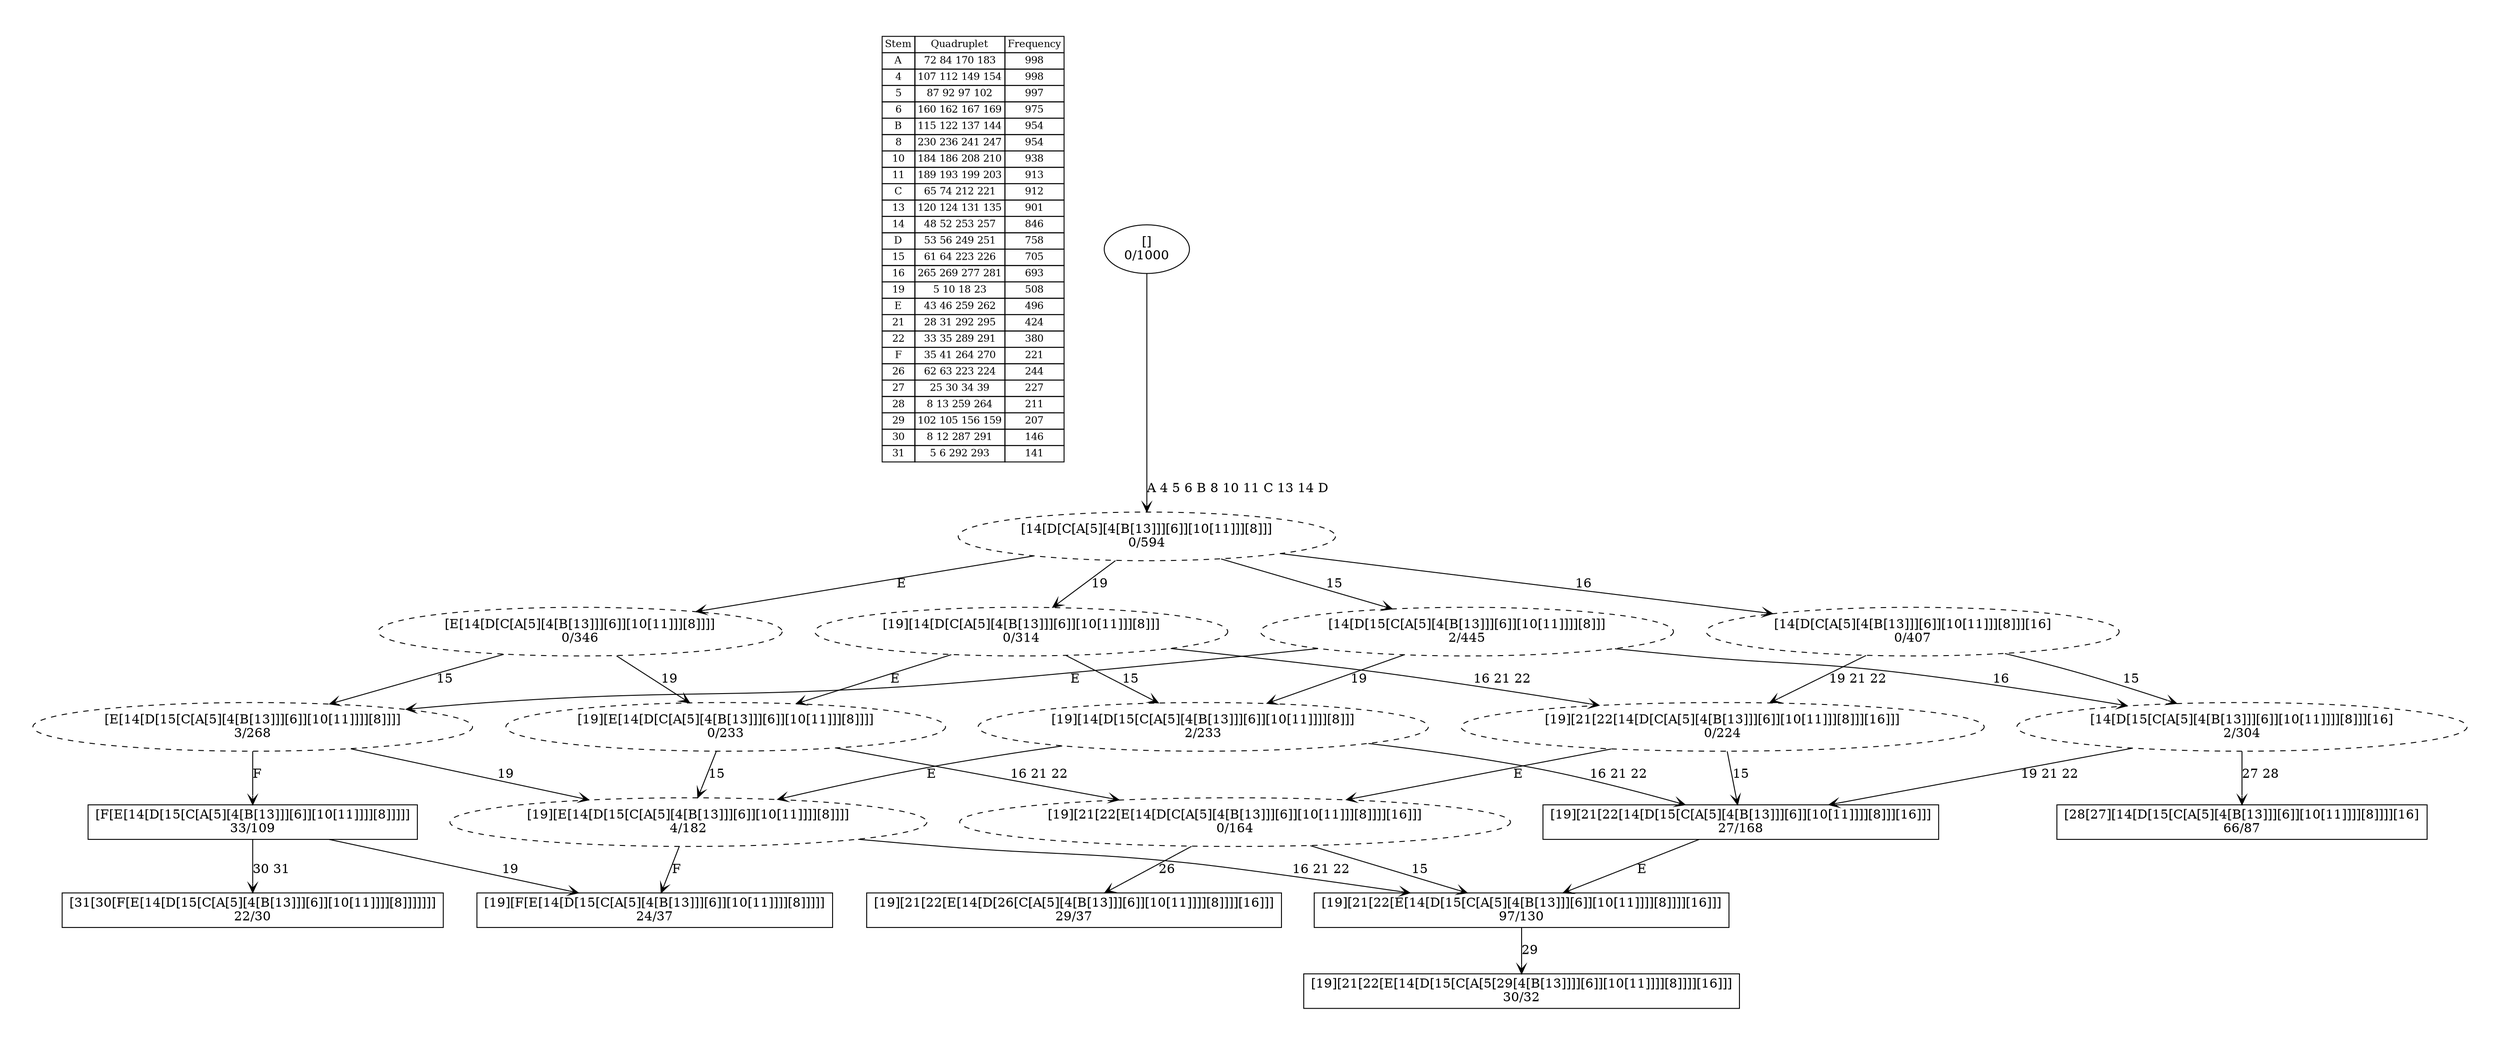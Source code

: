 digraph G {
	pad = 0.5;
	nodesep = 0.5;
"legend" [label = < <table border="0" cellborder="1" cellspacing="0"><tr><td>Stem</td><td>Quadruplet</td><td>Frequency</td></tr>
<tr><td>A</td><td>72 84 170 183</td><td>998</td></tr>
<tr><td>4</td><td>107 112 149 154</td><td>998</td></tr>
<tr><td>5</td><td>87 92 97 102</td><td>997</td></tr>
<tr><td>6</td><td>160 162 167 169</td><td>975</td></tr>
<tr><td>B</td><td>115 122 137 144</td><td>954</td></tr>
<tr><td>8</td><td>230 236 241 247</td><td>954</td></tr>
<tr><td>10</td><td>184 186 208 210</td><td>938</td></tr>
<tr><td>11</td><td>189 193 199 203</td><td>913</td></tr>
<tr><td>C</td><td>65 74 212 221</td><td>912</td></tr>
<tr><td>13</td><td>120 124 131 135</td><td>901</td></tr>
<tr><td>14</td><td>48 52 253 257</td><td>846</td></tr>
<tr><td>D</td><td>53 56 249 251</td><td>758</td></tr>
<tr><td>15</td><td>61 64 223 226</td><td>705</td></tr>
<tr><td>16</td><td>265 269 277 281</td><td>693</td></tr>
<tr><td>19</td><td>5 10 18 23</td><td>508</td></tr>
<tr><td>E</td><td>43 46 259 262</td><td>496</td></tr>
<tr><td>21</td><td>28 31 292 295</td><td>424</td></tr>
<tr><td>22</td><td>33 35 289 291</td><td>380</td></tr>
<tr><td>F</td><td>35 41 264 270</td><td>221</td></tr>
<tr><td>26</td><td>62 63 223 224</td><td>244</td></tr>
<tr><td>27</td><td>25 30 34 39</td><td>227</td></tr>
<tr><td>28</td><td>8 13 259 264</td><td>211</td></tr>
<tr><td>29</td><td>102 105 156 159</td><td>207</td></tr>
<tr><td>30</td><td>8 12 287 291</td><td>146</td></tr>
<tr><td>31</td><td>5 6 292 293</td><td>141</td></tr>
</table>>, shape = plaintext, fontsize=11];
"A 4 5 6 B 8 10 11 C 13 14 D 15 16 19 E 21 22 " [shape = box];
"A 4 5 6 B 8 10 11 C 13 14 D 15 16 27 28 " [shape = box];
"A 4 5 6 B 8 10 11 C 13 14 D 15 E F " [shape = box];
"A 4 5 6 B 8 10 11 C 13 14 D 15 16 19 E 21 22 29 " [shape = box];
"A 4 5 6 B 8 10 11 C 13 14 D 16 19 E 21 22 26 " [shape = box];
"A 4 5 6 B 8 10 11 C 13 14 D 15 16 19 21 22 " [shape = box];
"A 4 5 6 B 8 10 11 C 13 14 D 15 19 E F " [shape = box];
"A 4 5 6 B 8 10 11 C 13 14 D 15 E F 30 31 " [shape = box];
"A 4 5 6 B 8 10 11 C 13 14 D 15 16 " [style = dashed];
"A 4 5 6 B 8 10 11 C 13 14 D 15 E " [style = dashed];
"A 4 5 6 B 8 10 11 C 13 14 D 16 19 E 21 22 " [style = dashed];
"A 4 5 6 B 8 10 11 C 13 14 D 15 19 E " [style = dashed];
"A 4 5 6 B 8 10 11 C 13 14 D 15 " [style = dashed];
"A 4 5 6 B 8 10 11 C 13 14 D 16 " [style = dashed];
"A 4 5 6 B 8 10 11 C 13 14 D E " [style = dashed];
"A 4 5 6 B 8 10 11 C 13 14 D 16 19 21 22 " [style = dashed];
"A 4 5 6 B 8 10 11 C 13 14 D 19 E " [style = dashed];
"A 4 5 6 B 8 10 11 C 13 14 D 15 19 " [style = dashed];
"A 4 5 6 B 8 10 11 C 13 14 D " [style = dashed];
"A 4 5 6 B 8 10 11 C 13 14 D 19 " [style = dashed];
"A 4 5 6 B 8 10 11 C 13 14 D 15 16 19 E 21 22 " [label = "[19][21[22[E[14[D[15[C[A[5][4[B[13]]][6]][10[11]]]][8]]]][16]]]\n97/130"];
"A 4 5 6 B 8 10 11 C 13 14 D 15 16 27 28 " [label = "[28[27][14[D[15[C[A[5][4[B[13]]][6]][10[11]]]][8]]]][16]\n66/87"];
"A 4 5 6 B 8 10 11 C 13 14 D 15 E F " [label = "[F[E[14[D[15[C[A[5][4[B[13]]][6]][10[11]]]][8]]]]]\n33/109"];
"A 4 5 6 B 8 10 11 C 13 14 D 15 16 19 E 21 22 29 " [label = "[19][21[22[E[14[D[15[C[A[5[29[4[B[13]]]][6]][10[11]]]][8]]]][16]]]\n30/32"];
"A 4 5 6 B 8 10 11 C 13 14 D 16 19 E 21 22 26 " [label = "[19][21[22[E[14[D[26[C[A[5][4[B[13]]][6]][10[11]]]][8]]]][16]]]\n29/37"];
"A 4 5 6 B 8 10 11 C 13 14 D 15 16 19 21 22 " [label = "[19][21[22[14[D[15[C[A[5][4[B[13]]][6]][10[11]]]][8]]][16]]]\n27/168"];
"A 4 5 6 B 8 10 11 C 13 14 D 15 19 E F " [label = "[19][F[E[14[D[15[C[A[5][4[B[13]]][6]][10[11]]]][8]]]]]\n24/37"];
"A 4 5 6 B 8 10 11 C 13 14 D 15 E F 30 31 " [label = "[31[30[F[E[14[D[15[C[A[5][4[B[13]]][6]][10[11]]]][8]]]]]]]\n22/30"];
"A 4 5 6 B 8 10 11 C 13 14 D 15 16 " [label = "[14[D[15[C[A[5][4[B[13]]][6]][10[11]]]][8]]][16]\n2/304"];
"A 4 5 6 B 8 10 11 C 13 14 D 15 E " [label = "[E[14[D[15[C[A[5][4[B[13]]][6]][10[11]]]][8]]]]\n3/268"];
"A 4 5 6 B 8 10 11 C 13 14 D 16 19 E 21 22 " [label = "[19][21[22[E[14[D[C[A[5][4[B[13]]][6]][10[11]]][8]]]][16]]]\n0/164"];
"A 4 5 6 B 8 10 11 C 13 14 D 15 19 E " [label = "[19][E[14[D[15[C[A[5][4[B[13]]][6]][10[11]]]][8]]]]\n4/182"];
"A 4 5 6 B 8 10 11 C 13 14 D 15 " [label = "[14[D[15[C[A[5][4[B[13]]][6]][10[11]]]][8]]]\n2/445"];
"A 4 5 6 B 8 10 11 C 13 14 D 16 " [label = "[14[D[C[A[5][4[B[13]]][6]][10[11]]][8]]][16]\n0/407"];
"A 4 5 6 B 8 10 11 C 13 14 D E " [label = "[E[14[D[C[A[5][4[B[13]]][6]][10[11]]][8]]]]\n0/346"];
"A 4 5 6 B 8 10 11 C 13 14 D 16 19 21 22 " [label = "[19][21[22[14[D[C[A[5][4[B[13]]][6]][10[11]]][8]]][16]]]\n0/224"];
"A 4 5 6 B 8 10 11 C 13 14 D 19 E " [label = "[19][E[14[D[C[A[5][4[B[13]]][6]][10[11]]][8]]]]\n0/233"];
"A 4 5 6 B 8 10 11 C 13 14 D 15 19 " [label = "[19][14[D[15[C[A[5][4[B[13]]][6]][10[11]]]][8]]]\n2/233"];
"A 4 5 6 B 8 10 11 C 13 14 D " [label = "[14[D[C[A[5][4[B[13]]][6]][10[11]]][8]]]\n0/594"];
"A 4 5 6 B 8 10 11 C 13 14 D 19 " [label = "[19][14[D[C[A[5][4[B[13]]][6]][10[11]]][8]]]\n0/314"];
"" [label = "[]\n0/1000"];
"A 4 5 6 B 8 10 11 C 13 14 D 15 16 19 E 21 22 " -> "A 4 5 6 B 8 10 11 C 13 14 D 15 16 19 E 21 22 29 " [label = "29 ", arrowhead = vee];
"A 4 5 6 B 8 10 11 C 13 14 D 15 E F " -> "A 4 5 6 B 8 10 11 C 13 14 D 15 19 E F " [label = "19 ", arrowhead = vee];
"A 4 5 6 B 8 10 11 C 13 14 D 15 E F " -> "A 4 5 6 B 8 10 11 C 13 14 D 15 E F 30 31 " [label = "30 31 ", arrowhead = vee];
"A 4 5 6 B 8 10 11 C 13 14 D 15 16 19 21 22 " -> "A 4 5 6 B 8 10 11 C 13 14 D 15 16 19 E 21 22 " [label = "E ", arrowhead = vee];
"A 4 5 6 B 8 10 11 C 13 14 D 15 16 " -> "A 4 5 6 B 8 10 11 C 13 14 D 15 16 27 28 " [label = "27 28 ", arrowhead = vee];
"A 4 5 6 B 8 10 11 C 13 14 D 15 16 " -> "A 4 5 6 B 8 10 11 C 13 14 D 15 16 19 21 22 " [label = "19 21 22 ", arrowhead = vee];
"A 4 5 6 B 8 10 11 C 13 14 D 15 E " -> "A 4 5 6 B 8 10 11 C 13 14 D 15 E F " [label = "F ", arrowhead = vee];
"A 4 5 6 B 8 10 11 C 13 14 D 15 E " -> "A 4 5 6 B 8 10 11 C 13 14 D 15 19 E " [label = "19 ", arrowhead = vee];
"A 4 5 6 B 8 10 11 C 13 14 D 16 19 E 21 22 " -> "A 4 5 6 B 8 10 11 C 13 14 D 15 16 19 E 21 22 " [label = "15 ", arrowhead = vee];
"A 4 5 6 B 8 10 11 C 13 14 D 16 19 E 21 22 " -> "A 4 5 6 B 8 10 11 C 13 14 D 16 19 E 21 22 26 " [label = "26 ", arrowhead = vee];
"A 4 5 6 B 8 10 11 C 13 14 D 15 19 E " -> "A 4 5 6 B 8 10 11 C 13 14 D 15 16 19 E 21 22 " [label = "16 21 22 ", arrowhead = vee];
"A 4 5 6 B 8 10 11 C 13 14 D 15 19 E " -> "A 4 5 6 B 8 10 11 C 13 14 D 15 19 E F " [label = "F ", arrowhead = vee];
"A 4 5 6 B 8 10 11 C 13 14 D 15 " -> "A 4 5 6 B 8 10 11 C 13 14 D 15 16 " [label = "16 ", arrowhead = vee];
"A 4 5 6 B 8 10 11 C 13 14 D 15 " -> "A 4 5 6 B 8 10 11 C 13 14 D 15 E " [label = "E ", arrowhead = vee];
"A 4 5 6 B 8 10 11 C 13 14 D 15 " -> "A 4 5 6 B 8 10 11 C 13 14 D 15 19 " [label = "19 ", arrowhead = vee];
"A 4 5 6 B 8 10 11 C 13 14 D 16 " -> "A 4 5 6 B 8 10 11 C 13 14 D 15 16 " [label = "15 ", arrowhead = vee];
"A 4 5 6 B 8 10 11 C 13 14 D 16 " -> "A 4 5 6 B 8 10 11 C 13 14 D 16 19 21 22 " [label = "19 21 22 ", arrowhead = vee];
"A 4 5 6 B 8 10 11 C 13 14 D E " -> "A 4 5 6 B 8 10 11 C 13 14 D 15 E " [label = "15 ", arrowhead = vee];
"A 4 5 6 B 8 10 11 C 13 14 D E " -> "A 4 5 6 B 8 10 11 C 13 14 D 19 E " [label = "19 ", arrowhead = vee];
"A 4 5 6 B 8 10 11 C 13 14 D 16 19 21 22 " -> "A 4 5 6 B 8 10 11 C 13 14 D 15 16 19 21 22 " [label = "15 ", arrowhead = vee];
"A 4 5 6 B 8 10 11 C 13 14 D 16 19 21 22 " -> "A 4 5 6 B 8 10 11 C 13 14 D 16 19 E 21 22 " [label = "E ", arrowhead = vee];
"A 4 5 6 B 8 10 11 C 13 14 D 19 E " -> "A 4 5 6 B 8 10 11 C 13 14 D 16 19 E 21 22 " [label = "16 21 22 ", arrowhead = vee];
"A 4 5 6 B 8 10 11 C 13 14 D 19 E " -> "A 4 5 6 B 8 10 11 C 13 14 D 15 19 E " [label = "15 ", arrowhead = vee];
"A 4 5 6 B 8 10 11 C 13 14 D 15 19 " -> "A 4 5 6 B 8 10 11 C 13 14 D 15 16 19 21 22 " [label = "16 21 22 ", arrowhead = vee];
"A 4 5 6 B 8 10 11 C 13 14 D 15 19 " -> "A 4 5 6 B 8 10 11 C 13 14 D 15 19 E " [label = "E ", arrowhead = vee];
"A 4 5 6 B 8 10 11 C 13 14 D " -> "A 4 5 6 B 8 10 11 C 13 14 D E " [label = "E ", arrowhead = vee];
"A 4 5 6 B 8 10 11 C 13 14 D " -> "A 4 5 6 B 8 10 11 C 13 14 D 19 " [label = "19 ", arrowhead = vee];
"A 4 5 6 B 8 10 11 C 13 14 D " -> "A 4 5 6 B 8 10 11 C 13 14 D 15 " [label = "15 ", arrowhead = vee];
"A 4 5 6 B 8 10 11 C 13 14 D " -> "A 4 5 6 B 8 10 11 C 13 14 D 16 " [label = "16 ", arrowhead = vee];
"A 4 5 6 B 8 10 11 C 13 14 D 19 " -> "A 4 5 6 B 8 10 11 C 13 14 D 15 19 " [label = "15 ", arrowhead = vee];
"A 4 5 6 B 8 10 11 C 13 14 D 19 " -> "A 4 5 6 B 8 10 11 C 13 14 D 16 19 21 22 " [label = "16 21 22 ", arrowhead = vee];
"A 4 5 6 B 8 10 11 C 13 14 D 19 " -> "A 4 5 6 B 8 10 11 C 13 14 D 19 E " [label = "E ", arrowhead = vee];
"" -> "A 4 5 6 B 8 10 11 C 13 14 D " [label = "A 4 5 6 B 8 10 11 C 13 14 D ", arrowhead = vee];
}